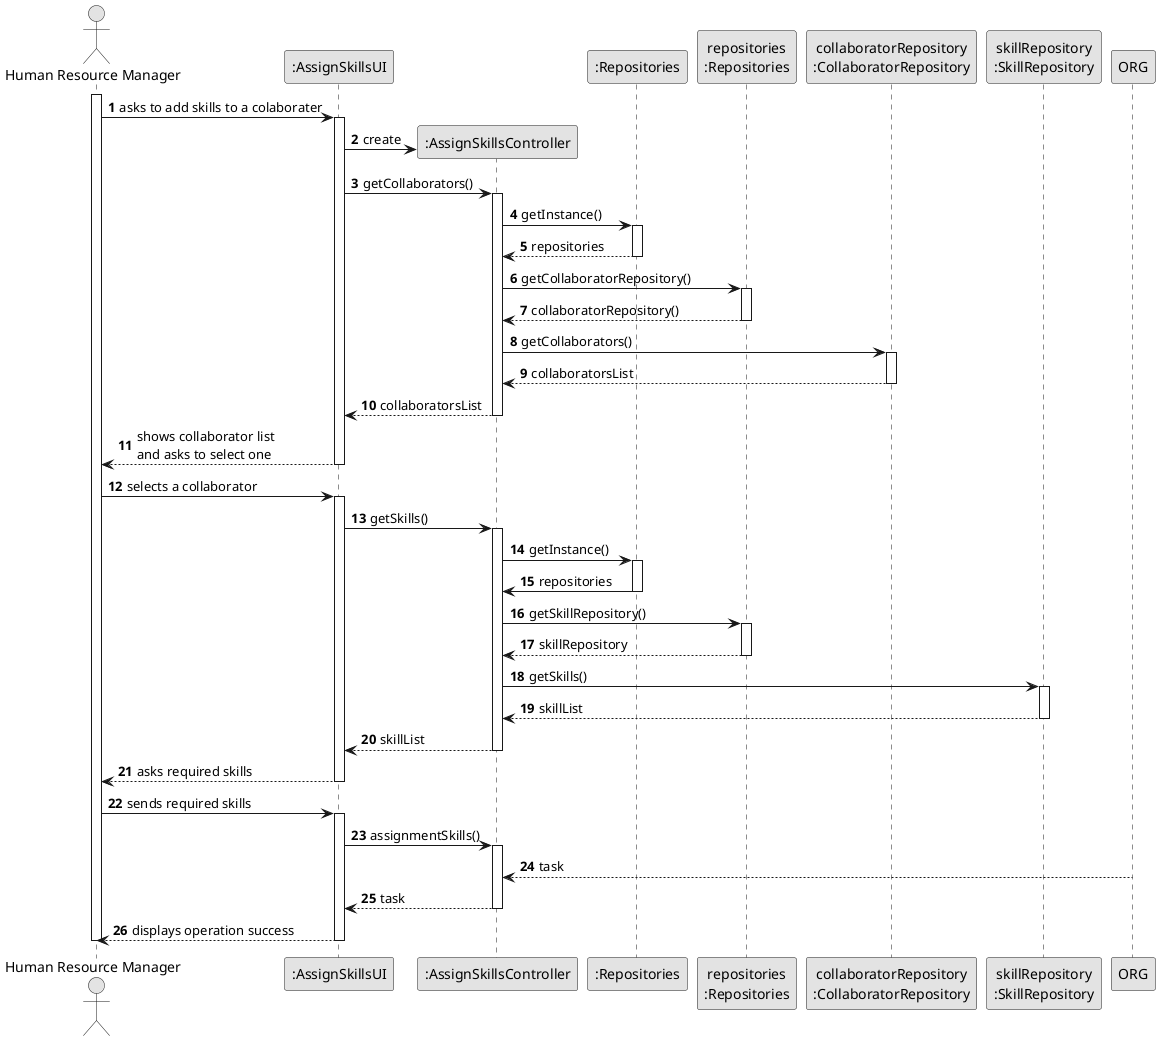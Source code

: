 @startuml
skinparam monochrome true
skinparam packageStyle rectangle
    skinparam shadowing false

    autonumber

    'hide footbox
    actor "Human Resource Manager" as HRM
    participant ":AssignSkillsUI" as UI
    participant ":AssignSkillsController" as CTRL
    participant ":Repositories" as RepositorySingleton
    participant "repositories\n:Repositories" as PLAT
    participant "collaboratorRepository\n:CollaboratorRepository" as TaskCategoryRepository
    participant "skillRepository\n:SkillRepository" as SkillRepository
    activate HRM

            HRM -> UI : asks to add skills to a colaborater

            activate UI

    '            UI --> ADM : requests data (reference, description,  informal \n description, technical description, duration, cost)
                'create CTRL
                UI -> CTRL** : create

                UI -> CTRL : getCollaborators()
                activate CTRL

                    CTRL -> RepositorySingleton : getInstance()
                    activate RepositorySingleton

                        RepositorySingleton --> CTRL: repositories
                    deactivate RepositorySingleton

                    CTRL -> PLAT : getCollaboratorRepository()
                    activate PLAT

                        PLAT --> CTRL: collaboratorRepository()
                    deactivate PLAT

                    CTRL -> TaskCategoryRepository : getCollaborators()
                    activate TaskCategoryRepository

                        TaskCategoryRepository --> CTRL : collaboratorsList
                    deactivate TaskCategoryRepository

                    CTRL --> UI : collaboratorsList
                deactivate CTRL

                UI --> HRM : shows collaborator list\nand asks to select one
            deactivate UI

        HRM -> UI : selects a collaborator
        activate UI

           UI -> CTRL : getSkills()
               activate CTRL
                 CTRL -> RepositorySingleton : getInstance()
                 activate RepositorySingleton
                   RepositorySingleton -> CTRL : repositories
                 deactivate RepositorySingleton

                 CTRL -> PLAT : getSkillRepository()
                 activate PLAT
                   PLAT --> CTRL : skillRepository
                 deactivate PLAT

                 CTRL -> SkillRepository : getSkills()
                 activate SkillRepository
                   SkillRepository --> CTRL : skillList
                 deactivate SkillRepository
                 CTRL --> UI : skillList
               deactivate CTRL

               UI --> HRM : asks required skills
             deactivate UI

             HRM -> UI : sends required skills
             activate UI
               UI -> CTRL :assignmentSkills()
                        activate CTRL



                    ORG --> CTRL : task

                deactivate ORG

                CTRL --> UI: task
                deactivate CTRL
                UI --> HRM: displays operation success
        deactivate UI

    deactivate HRM

@enduml